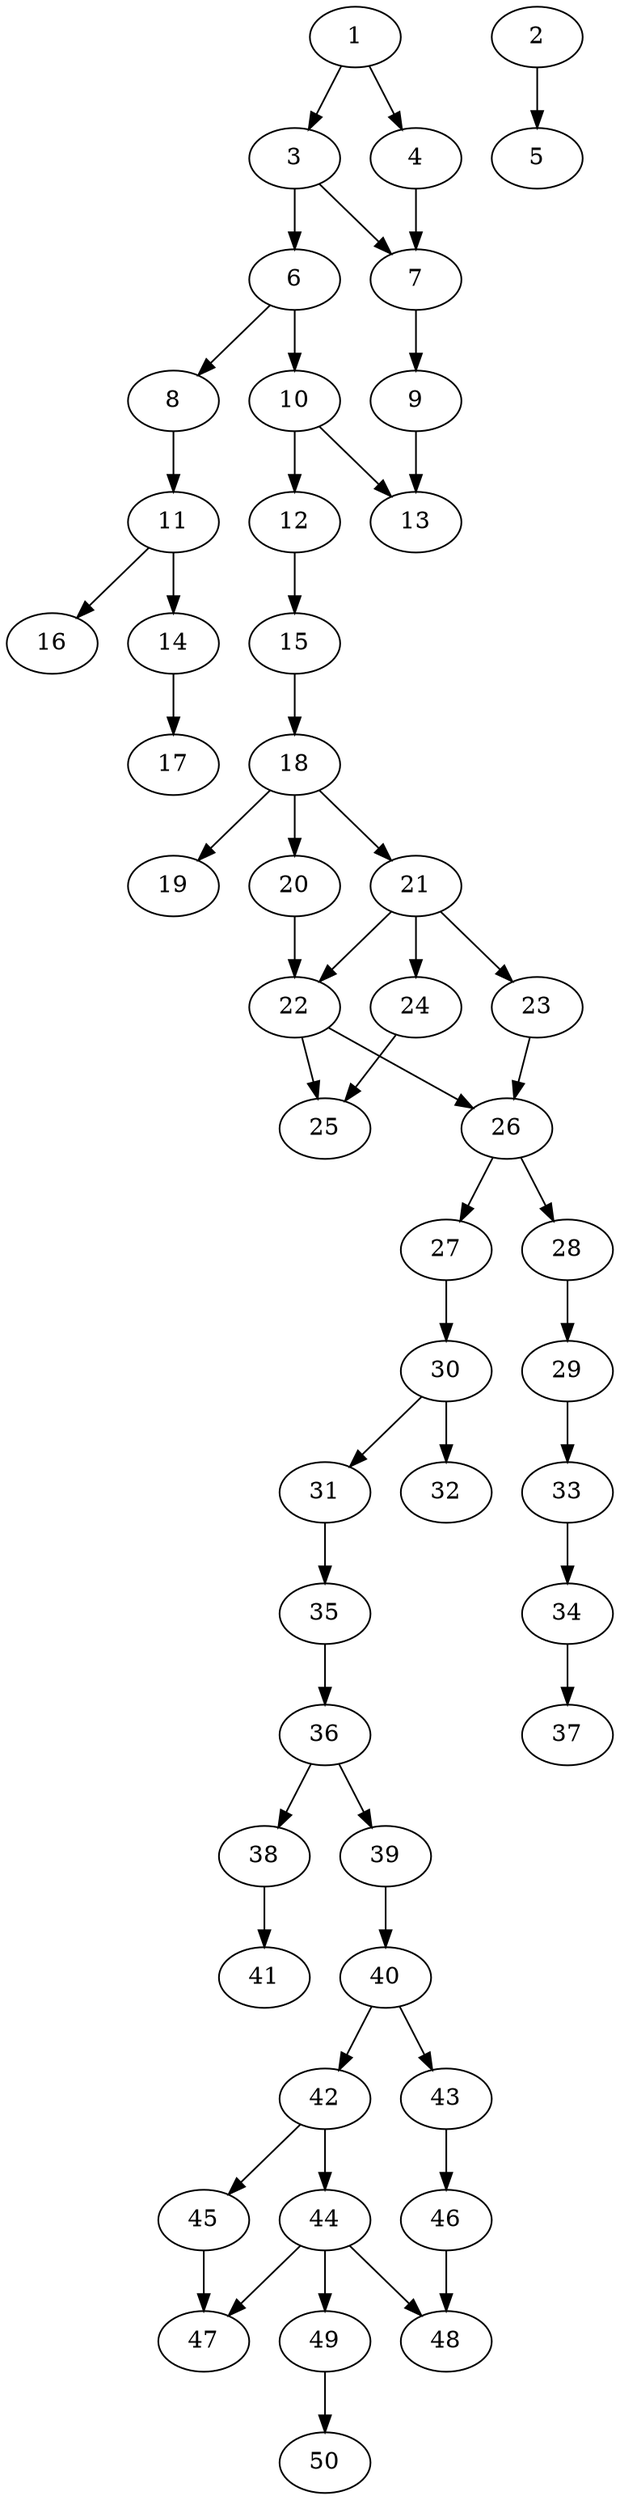 // DAG automatically generated by daggen at Thu Oct  3 14:07:57 2019
// ./daggen --dot -n 50 --ccr 0.4 --fat 0.3 --regular 0.9 --density 0.5 --mindata 5242880 --maxdata 52428800 
digraph G {
  1 [size="25658880", alpha="0.19", expect_size="10263552"] 
  1 -> 3 [size ="10263552"]
  1 -> 4 [size ="10263552"]
  2 [size="104414720", alpha="0.18", expect_size="41765888"] 
  2 -> 5 [size ="41765888"]
  3 [size="46876160", alpha="0.13", expect_size="18750464"] 
  3 -> 6 [size ="18750464"]
  3 -> 7 [size ="18750464"]
  4 [size="106324480", alpha="0.05", expect_size="42529792"] 
  4 -> 7 [size ="42529792"]
  5 [size="109626880", alpha="0.01", expect_size="43850752"] 
  6 [size="75614720", alpha="0.13", expect_size="30245888"] 
  6 -> 8 [size ="30245888"]
  6 -> 10 [size ="30245888"]
  7 [size="29493760", alpha="0.17", expect_size="11797504"] 
  7 -> 9 [size ="11797504"]
  8 [size="82375680", alpha="0.03", expect_size="32950272"] 
  8 -> 11 [size ="32950272"]
  9 [size="89400320", alpha="0.08", expect_size="35760128"] 
  9 -> 13 [size ="35760128"]
  10 [size="92459520", alpha="0.05", expect_size="36983808"] 
  10 -> 12 [size ="36983808"]
  10 -> 13 [size ="36983808"]
  11 [size="45271040", alpha="0.13", expect_size="18108416"] 
  11 -> 14 [size ="18108416"]
  11 -> 16 [size ="18108416"]
  12 [size="37872640", alpha="0.17", expect_size="15149056"] 
  12 -> 15 [size ="15149056"]
  13 [size="28500480", alpha="0.01", expect_size="11400192"] 
  14 [size="106936320", alpha="0.08", expect_size="42774528"] 
  14 -> 17 [size ="42774528"]
  15 [size="15741440", alpha="0.09", expect_size="6296576"] 
  15 -> 18 [size ="6296576"]
  16 [size="22197760", alpha="0.19", expect_size="8879104"] 
  17 [size="100254720", alpha="0.17", expect_size="40101888"] 
  18 [size="82485760", alpha="0.11", expect_size="32994304"] 
  18 -> 19 [size ="32994304"]
  18 -> 20 [size ="32994304"]
  18 -> 21 [size ="32994304"]
  19 [size="99525120", alpha="0.09", expect_size="39810048"] 
  20 [size="27138560", alpha="0.06", expect_size="10855424"] 
  20 -> 22 [size ="10855424"]
  21 [size="53980160", alpha="0.05", expect_size="21592064"] 
  21 -> 22 [size ="21592064"]
  21 -> 23 [size ="21592064"]
  21 -> 24 [size ="21592064"]
  22 [size="129374720", alpha="0.00", expect_size="51749888"] 
  22 -> 25 [size ="51749888"]
  22 -> 26 [size ="51749888"]
  23 [size="113408000", alpha="0.01", expect_size="45363200"] 
  23 -> 26 [size ="45363200"]
  24 [size="121277440", alpha="0.17", expect_size="48510976"] 
  24 -> 25 [size ="48510976"]
  25 [size="51038720", alpha="0.09", expect_size="20415488"] 
  26 [size="105784320", alpha="0.12", expect_size="42313728"] 
  26 -> 27 [size ="42313728"]
  26 -> 28 [size ="42313728"]
  27 [size="98117120", alpha="0.18", expect_size="39246848"] 
  27 -> 30 [size ="39246848"]
  28 [size="81564160", alpha="0.16", expect_size="32625664"] 
  28 -> 29 [size ="32625664"]
  29 [size="30359040", alpha="0.07", expect_size="12143616"] 
  29 -> 33 [size ="12143616"]
  30 [size="84769280", alpha="0.11", expect_size="33907712"] 
  30 -> 31 [size ="33907712"]
  30 -> 32 [size ="33907712"]
  31 [size="121799680", alpha="0.00", expect_size="48719872"] 
  31 -> 35 [size ="48719872"]
  32 [size="36034560", alpha="0.14", expect_size="14413824"] 
  33 [size="36748800", alpha="0.10", expect_size="14699520"] 
  33 -> 34 [size ="14699520"]
  34 [size="39746560", alpha="0.02", expect_size="15898624"] 
  34 -> 37 [size ="15898624"]
  35 [size="20285440", alpha="0.15", expect_size="8114176"] 
  35 -> 36 [size ="8114176"]
  36 [size="74882560", alpha="0.09", expect_size="29953024"] 
  36 -> 38 [size ="29953024"]
  36 -> 39 [size ="29953024"]
  37 [size="30120960", alpha="0.18", expect_size="12048384"] 
  38 [size="20352000", alpha="0.19", expect_size="8140800"] 
  38 -> 41 [size ="8140800"]
  39 [size="114844160", alpha="0.15", expect_size="45937664"] 
  39 -> 40 [size ="45937664"]
  40 [size="35998720", alpha="0.12", expect_size="14399488"] 
  40 -> 42 [size ="14399488"]
  40 -> 43 [size ="14399488"]
  41 [size="99100160", alpha="0.17", expect_size="39640064"] 
  42 [size="100382720", alpha="0.02", expect_size="40153088"] 
  42 -> 44 [size ="40153088"]
  42 -> 45 [size ="40153088"]
  43 [size="64611840", alpha="0.03", expect_size="25844736"] 
  43 -> 46 [size ="25844736"]
  44 [size="125148160", alpha="0.03", expect_size="50059264"] 
  44 -> 47 [size ="50059264"]
  44 -> 48 [size ="50059264"]
  44 -> 49 [size ="50059264"]
  45 [size="21928960", alpha="0.09", expect_size="8771584"] 
  45 -> 47 [size ="8771584"]
  46 [size="111482880", alpha="0.11", expect_size="44593152"] 
  46 -> 48 [size ="44593152"]
  47 [size="49003520", alpha="0.07", expect_size="19601408"] 
  48 [size="39610880", alpha="0.15", expect_size="15844352"] 
  49 [size="34716160", alpha="0.06", expect_size="13886464"] 
  49 -> 50 [size ="13886464"]
  50 [size="120734720", alpha="0.09", expect_size="48293888"] 
}
